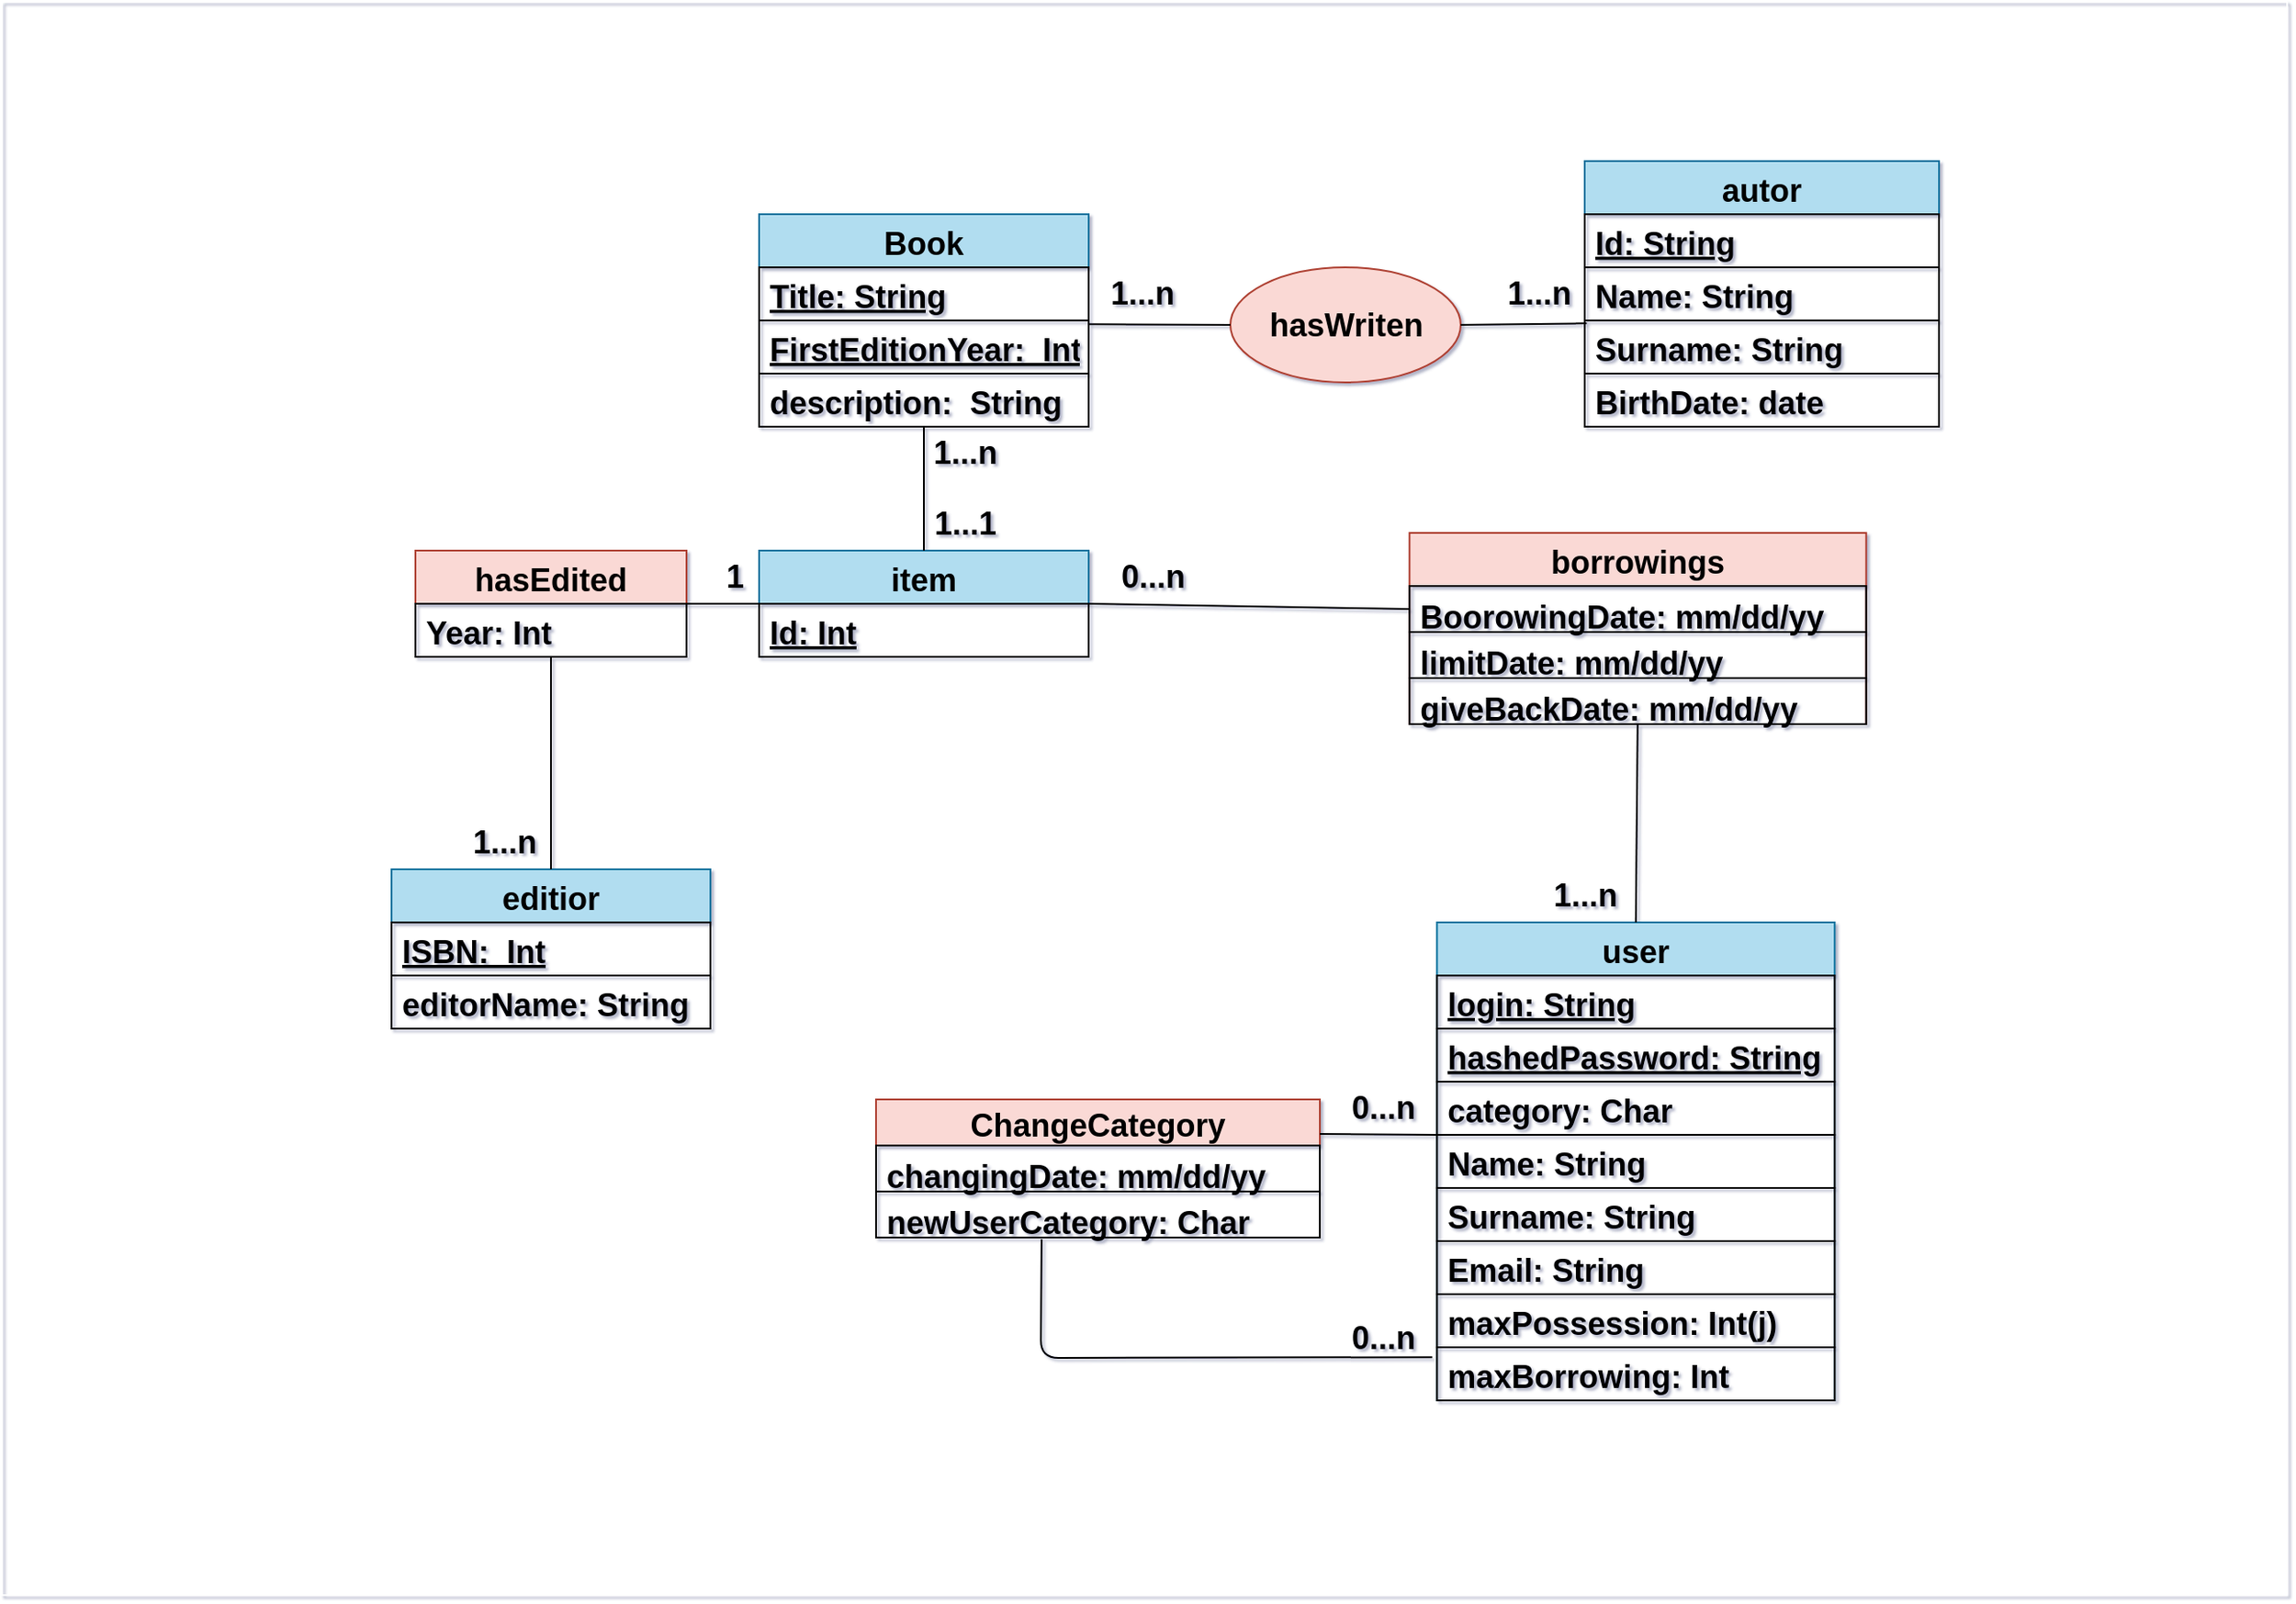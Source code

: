 <mxfile>
    <diagram id="lRAjFa31DLNiUJZDi6S-" name="Page-1">
        <mxGraphModel dx="2951" dy="1133" grid="1" gridSize="10" guides="1" tooltips="1" connect="1" arrows="1" fold="1" page="1" pageScale="1" pageWidth="827" pageHeight="1169" background="#FFFFFF" math="0" shadow="1">
            <root>
                <mxCell id="0"/>
                <mxCell id="1" parent="0"/>
                <mxCell id="81" value="" style="swimlane;startSize=0;labelBackgroundColor=none;fontColor=#000000;strokeColor=#FFFFFF;fontSize=18;" parent="1" vertex="1">
                    <mxGeometry x="-600" y="290" width="1290" height="900" as="geometry"/>
                </mxCell>
                <mxCell id="87" value="hasWriten" style="ellipse;whiteSpace=wrap;html=1;align=center;newEdgeStyle={&quot;edgeStyle&quot;:&quot;entityRelationEdgeStyle&quot;,&quot;startArrow&quot;:&quot;none&quot;,&quot;endArrow&quot;:&quot;none&quot;,&quot;segment&quot;:10,&quot;curved&quot;:1};treeFolding=1;treeMoving=1;strokeColor=#ae4132;labelBackgroundColor=none;fillColor=#fad9d5;fontStyle=1;fontColor=#000000;fontSize=18;" parent="81" vertex="1">
                    <mxGeometry x="693.5" y="150" width="130" height="65" as="geometry"/>
                </mxCell>
                <mxCell id="19" value="autor" style="swimlane;fontStyle=1;childLayout=stackLayout;horizontal=1;startSize=30;horizontalStack=0;resizeParent=1;resizeParentMax=0;resizeLast=0;collapsible=1;marginBottom=0;strokeColor=#10739e;labelBackgroundColor=none;fillColor=#b1ddf0;fontColor=#000000;fontSize=18;" parent="81" vertex="1">
                    <mxGeometry x="893.5" y="90" width="200" height="150" as="geometry"/>
                </mxCell>
                <mxCell id="155" value="Id: String" style="text;align=left;verticalAlign=middle;spacingLeft=4;spacingRight=4;overflow=hidden;points=[[0,0.5],[1,0.5]];portConstraint=eastwest;rotatable=0;strokeColor=#000000;fontColor=#000000;labelBackgroundColor=none;fontStyle=5;fontSize=18;" parent="19" vertex="1">
                    <mxGeometry y="30" width="200" height="30" as="geometry"/>
                </mxCell>
                <mxCell id="20" value="Name: String" style="text;align=left;verticalAlign=middle;spacingLeft=4;spacingRight=4;overflow=hidden;points=[[0,0.5],[1,0.5]];portConstraint=eastwest;rotatable=0;strokeColor=#000000;fontColor=#000000;labelBackgroundColor=none;fontStyle=1;fontSize=18;" parent="19" vertex="1">
                    <mxGeometry y="60" width="200" height="30" as="geometry"/>
                </mxCell>
                <mxCell id="21" value="Surname: String" style="text;align=left;verticalAlign=middle;spacingLeft=4;spacingRight=4;overflow=hidden;points=[[0,0.5],[1,0.5]];portConstraint=eastwest;rotatable=0;strokeColor=#000000;fontColor=#000000;labelBackgroundColor=none;fontStyle=1;fontSize=18;" parent="19" vertex="1">
                    <mxGeometry y="90" width="200" height="30" as="geometry"/>
                </mxCell>
                <mxCell id="22" value="BirthDate: date" style="text;align=left;verticalAlign=middle;spacingLeft=4;spacingRight=4;overflow=hidden;points=[[0,0.5],[1,0.5]];portConstraint=eastwest;rotatable=0;strokeColor=#000000;fontColor=#000000;labelBackgroundColor=none;fontStyle=1;fontSize=18;" parent="19" vertex="1">
                    <mxGeometry y="120" width="200" height="30" as="geometry"/>
                </mxCell>
                <mxCell id="46" style="endArrow=none;html=1;exitX=0.006;exitY=1.056;exitDx=0;exitDy=0;entryX=1;entryY=0.5;entryDx=0;entryDy=0;exitPerimeter=0;strokeColor=#000000;fontColor=#000000;labelBackgroundColor=none;fontStyle=1;fontSize=18;" parent="81" source="20" target="87" edge="1">
                    <mxGeometry relative="1" as="geometry">
                        <mxPoint x="923.5" y="154.506" as="targetPoint"/>
                        <mxPoint x="1113.5" y="154.5" as="sourcePoint"/>
                    </mxGeometry>
                </mxCell>
                <mxCell id="7" value="Book" style="swimlane;fontStyle=1;childLayout=stackLayout;horizontal=1;startSize=30;horizontalStack=0;resizeParent=1;resizeParentMax=0;resizeLast=0;collapsible=1;marginBottom=0;strokeColor=#10739e;labelBackgroundColor=none;fillColor=#b1ddf0;fontColor=#000000;fontSize=18;" parent="81" vertex="1">
                    <mxGeometry x="427.5" y="120" width="186" height="120" as="geometry"/>
                </mxCell>
                <mxCell id="9" value="Title: String" style="text;align=left;verticalAlign=middle;spacingLeft=4;spacingRight=4;overflow=hidden;points=[[0,0.5],[1,0.5]];portConstraint=eastwest;rotatable=0;strokeColor=#000000;fontColor=#000000;labelBackgroundColor=none;fontStyle=5;fontSize=18;" parent="7" vertex="1">
                    <mxGeometry y="30" width="186" height="30" as="geometry"/>
                </mxCell>
                <mxCell id="27" value="FirstEditionYear:  Int" style="text;align=left;verticalAlign=middle;spacingLeft=4;spacingRight=4;overflow=hidden;points=[[0,0.5],[1,0.5]];portConstraint=eastwest;rotatable=0;strokeColor=#000000;fontColor=#000000;labelBackgroundColor=none;fontStyle=5;fontSize=18;" parent="7" vertex="1">
                    <mxGeometry y="60" width="186" height="30" as="geometry"/>
                </mxCell>
                <mxCell id="74" value="description:  String" style="text;align=left;verticalAlign=middle;spacingLeft=4;spacingRight=4;overflow=hidden;points=[[0,0.5],[1,0.5]];portConstraint=eastwest;rotatable=0;strokeColor=#000000;fontColor=#000000;labelBackgroundColor=none;fontStyle=1;fontSize=18;" parent="7" vertex="1">
                    <mxGeometry y="90" width="186" height="30" as="geometry"/>
                </mxCell>
                <mxCell id="45" style="endArrow=none;html=1;exitX=0;exitY=0.5;exitDx=0;exitDy=0;entryX=1;entryY=1.072;entryDx=0;entryDy=0;strokeColor=#000000;fontColor=#000000;labelBackgroundColor=none;fontStyle=1;entryPerimeter=0;fontSize=18;" parent="81" source="87" target="9" edge="1">
                    <mxGeometry relative="1" as="geometry">
                        <mxPoint x="653.5" y="177.5" as="targetPoint"/>
                        <mxPoint x="773.5" y="152.5" as="sourcePoint"/>
                    </mxGeometry>
                </mxCell>
                <mxCell id="51" style="endArrow=none;html=1;exitX=0;exitY=0.5;exitDx=0;exitDy=0;entryX=1;entryY=0.5;entryDx=0;entryDy=0;strokeColor=#000000;fontColor=#000000;labelBackgroundColor=none;fontStyle=1;fontSize=18;" parent="81" target="158" edge="1">
                    <mxGeometry relative="1" as="geometry">
                        <mxPoint x="433.5" y="155" as="targetPoint"/>
                        <mxPoint x="557.5" y="340" as="sourcePoint"/>
                    </mxGeometry>
                </mxCell>
                <mxCell id="73" value="1...1" style="text;html=1;align=center;verticalAlign=middle;whiteSpace=wrap;rounded=0;strokeColor=none;fontColor=#000000;labelBackgroundColor=none;fontStyle=1;fontSize=18;" parent="81" vertex="1">
                    <mxGeometry x="513.5" y="280" width="60" height="30" as="geometry"/>
                </mxCell>
                <mxCell id="23" value="user" style="swimlane;fontStyle=1;childLayout=stackLayout;horizontal=1;startSize=30;horizontalStack=0;resizeParent=1;resizeParentMax=0;resizeLast=0;collapsible=1;marginBottom=0;strokeColor=#10739e;labelBackgroundColor=none;fillColor=#b1ddf0;fontColor=#000000;fontSize=18;" parent="81" vertex="1">
                    <mxGeometry x="810.12" y="520" width="224.5" height="270" as="geometry"/>
                </mxCell>
                <mxCell id="26" value="login: String" style="text;align=left;verticalAlign=middle;spacingLeft=4;spacingRight=4;overflow=hidden;points=[[0,0.5],[1,0.5]];portConstraint=eastwest;rotatable=0;strokeColor=#000000;fontColor=#000000;labelBackgroundColor=none;fontStyle=5;fontSize=18;" parent="23" vertex="1">
                    <mxGeometry y="30" width="224.5" height="30" as="geometry"/>
                </mxCell>
                <mxCell id="145" value="hashedPassword: String" style="text;align=left;verticalAlign=middle;spacingLeft=4;spacingRight=4;overflow=hidden;points=[[0,0.5],[1,0.5]];portConstraint=eastwest;rotatable=0;strokeColor=#000000;fontColor=#000000;labelBackgroundColor=none;fontStyle=5;fontSize=18;" parent="23" vertex="1">
                    <mxGeometry y="60" width="224.5" height="30" as="geometry"/>
                </mxCell>
                <mxCell id="54" value="category: Char" style="text;align=left;verticalAlign=middle;spacingLeft=4;spacingRight=4;overflow=hidden;points=[[0,0.5],[1,0.5]];portConstraint=eastwest;rotatable=0;strokeColor=#000000;fontColor=#000000;labelBackgroundColor=none;fontStyle=1;fontSize=18;" parent="23" vertex="1">
                    <mxGeometry y="90" width="224.5" height="30" as="geometry"/>
                </mxCell>
                <mxCell id="24" value="Name: String" style="text;align=left;verticalAlign=middle;spacingLeft=4;spacingRight=4;overflow=hidden;points=[[0,0.5],[1,0.5]];portConstraint=eastwest;rotatable=0;strokeColor=#000000;fontColor=#000000;labelBackgroundColor=none;fontStyle=1;fontSize=18;" parent="23" vertex="1">
                    <mxGeometry y="120" width="224.5" height="30" as="geometry"/>
                </mxCell>
                <mxCell id="25" value="Surname: String" style="text;align=left;verticalAlign=middle;spacingLeft=4;spacingRight=4;overflow=hidden;points=[[0,0.5],[1,0.5]];portConstraint=eastwest;rotatable=0;strokeColor=#000000;fontColor=#000000;labelBackgroundColor=none;fontStyle=1;fontSize=18;" parent="23" vertex="1">
                    <mxGeometry y="150" width="224.5" height="30" as="geometry"/>
                </mxCell>
                <mxCell id="29" value="Email: String" style="text;align=left;verticalAlign=middle;spacingLeft=4;spacingRight=4;overflow=hidden;points=[[0,0.5],[1,0.5]];portConstraint=eastwest;rotatable=0;strokeColor=#000000;fontColor=#000000;labelBackgroundColor=none;fontStyle=1;fontSize=18;" parent="23" vertex="1">
                    <mxGeometry y="180" width="224.5" height="30" as="geometry"/>
                </mxCell>
                <mxCell id="55" value="maxPossession: Int(j)" style="text;align=left;verticalAlign=middle;spacingLeft=4;spacingRight=4;overflow=hidden;points=[[0,0.5],[1,0.5]];portConstraint=eastwest;rotatable=0;strokeColor=#000000;fontColor=#000000;labelBackgroundColor=none;fontStyle=1;fontSize=18;" parent="23" vertex="1">
                    <mxGeometry y="210" width="224.5" height="30" as="geometry"/>
                </mxCell>
                <mxCell id="67" value="maxBorrowing: Int" style="text;align=left;verticalAlign=middle;spacingLeft=4;spacingRight=4;overflow=hidden;points=[[0,0.5],[1,0.5]];portConstraint=eastwest;rotatable=0;strokeColor=#000000;fontColor=#000000;labelBackgroundColor=none;fontStyle=1;fontSize=18;" parent="23" vertex="1">
                    <mxGeometry y="240" width="224.5" height="30" as="geometry"/>
                </mxCell>
                <mxCell id="99" value="ChangeCategory" style="swimlane;fontStyle=1;childLayout=stackLayout;horizontal=1;startSize=26;horizontalStack=0;resizeParent=1;resizeParentMax=0;resizeLast=0;collapsible=1;marginBottom=0;strokeColor=#ae4132;labelBackgroundColor=none;fillColor=#fad9d5;fontColor=#000000;fontSize=18;" parent="81" vertex="1">
                    <mxGeometry x="493.5" y="620" width="250.5" height="78" as="geometry"/>
                </mxCell>
                <mxCell id="100" value="changingDate: mm/dd/yy" style="text;align=left;verticalAlign=top;spacingLeft=4;spacingRight=4;overflow=hidden;rotatable=0;points=[[0,0.5],[1,0.5]];portConstraint=eastwest;strokeColor=#000000;fontColor=#000000;labelBackgroundColor=none;fontStyle=1;fontSize=18;" parent="99" vertex="1">
                    <mxGeometry y="26" width="250.5" height="26" as="geometry"/>
                </mxCell>
                <mxCell id="144" value="newUserCategory: Char" style="text;align=left;verticalAlign=top;spacingLeft=4;spacingRight=4;overflow=hidden;rotatable=0;points=[[0,0.5],[1,0.5]];portConstraint=eastwest;strokeColor=#000000;fontColor=#000000;labelBackgroundColor=none;fontStyle=1;fontSize=18;" parent="99" vertex="1">
                    <mxGeometry y="52" width="250.5" height="26" as="geometry"/>
                </mxCell>
                <mxCell id="103" value="" style="endArrow=none;html=1;strokeColor=#000000;fontColor=#000000;fontSize=18;entryX=1;entryY=1;entryDx=0;entryDy=0;exitX=1;exitY=0.25;exitDx=0;exitDy=0;" parent="81" edge="1" target="164" source="99">
                    <mxGeometry width="50" height="50" relative="1" as="geometry">
                        <mxPoint x="303.25" y="690" as="sourcePoint"/>
                        <mxPoint x="413.25" y="690" as="targetPoint"/>
                    </mxGeometry>
                </mxCell>
                <mxCell id="104" value="0...n" style="text;html=1;align=center;verticalAlign=middle;whiteSpace=wrap;rounded=0;strokeColor=none;fontColor=#000000;labelBackgroundColor=none;fontStyle=1;fontSize=18;" parent="81" vertex="1">
                    <mxGeometry x="750.12" y="740" width="60" height="30" as="geometry"/>
                </mxCell>
                <mxCell id="35" value="borrowings" style="swimlane;fontStyle=1;childLayout=stackLayout;horizontal=1;startSize=30;horizontalStack=0;resizeParent=1;resizeParentMax=0;resizeLast=0;collapsible=1;marginBottom=0;strokeColor=#ae4132;labelBackgroundColor=none;fillColor=#fad9d5;fontColor=#000000;fontSize=18;" parent="81" vertex="1">
                    <mxGeometry x="794.62" y="300" width="257.75" height="108" as="geometry"/>
                </mxCell>
                <mxCell id="36" value="BoorowingDate: mm/dd/yy" style="text;align=left;verticalAlign=top;spacingLeft=4;spacingRight=4;overflow=hidden;rotatable=0;points=[[0,0.5],[1,0.5]];portConstraint=eastwest;strokeColor=#000000;fontColor=#000000;labelBackgroundColor=none;fontStyle=1;fontSize=18;" parent="35" vertex="1">
                    <mxGeometry y="30" width="257.75" height="26" as="geometry"/>
                </mxCell>
                <mxCell id="161" value="limitDate: mm/dd/yy" style="text;align=left;verticalAlign=top;spacingLeft=4;spacingRight=4;overflow=hidden;rotatable=0;points=[[0,0.5],[1,0.5]];portConstraint=eastwest;strokeColor=#000000;fontColor=#000000;labelBackgroundColor=none;fontStyle=1;fontSize=18;" parent="35" vertex="1">
                    <mxGeometry y="56" width="257.75" height="26" as="geometry"/>
                </mxCell>
                <mxCell id="162" value="giveBackDate: mm/dd/yy" style="text;align=left;verticalAlign=top;spacingLeft=4;spacingRight=4;overflow=hidden;rotatable=0;points=[[0,0.5],[1,0.5]];portConstraint=eastwest;strokeColor=#000000;fontColor=#000000;labelBackgroundColor=none;fontStyle=1;fontSize=18;" parent="35" vertex="1">
                    <mxGeometry y="82" width="257.75" height="26" as="geometry"/>
                </mxCell>
                <mxCell id="41" value="" style="endArrow=none;html=1;exitX=0.5;exitY=0;exitDx=0;exitDy=0;strokeColor=#000000;fontColor=#000000;labelBackgroundColor=none;fontStyle=1;fontSize=18;" parent="81" source="23" target="162" edge="1">
                    <mxGeometry width="50" height="50" relative="1" as="geometry">
                        <mxPoint x="723.25" y="563.5" as="sourcePoint"/>
                        <mxPoint x="520.5" y="540" as="targetPoint"/>
                    </mxGeometry>
                </mxCell>
                <mxCell id="76" value="1...n" style="text;html=1;align=center;verticalAlign=middle;whiteSpace=wrap;rounded=0;strokeColor=none;fontColor=#000000;labelBackgroundColor=none;fontStyle=1;fontSize=18;" parent="81" vertex="1">
                    <mxGeometry x="863.5" y="490" width="60" height="30" as="geometry"/>
                </mxCell>
                <mxCell id="11" value="editior" style="swimlane;fontStyle=1;childLayout=stackLayout;horizontal=1;startSize=30;horizontalStack=0;resizeParent=1;resizeParentMax=0;resizeLast=0;collapsible=1;marginBottom=0;strokeColor=#10739e;labelBackgroundColor=none;fillColor=#b1ddf0;fontColor=#000000;fontSize=18;" parent="81" vertex="1">
                    <mxGeometry x="220" y="490" width="180" height="90" as="geometry"/>
                </mxCell>
                <mxCell id="14" value="ISBN:  Int" style="text;align=left;verticalAlign=middle;spacingLeft=4;spacingRight=4;overflow=hidden;points=[[0,0.5],[1,0.5]];portConstraint=eastwest;rotatable=0;strokeColor=#000000;fontColor=#000000;labelBackgroundColor=none;fontStyle=5;fontSize=18;" parent="11" vertex="1">
                    <mxGeometry y="30" width="180" height="30" as="geometry"/>
                </mxCell>
                <mxCell id="12" value="editorName: String" style="text;align=left;verticalAlign=middle;spacingLeft=4;spacingRight=4;overflow=hidden;points=[[0,0.5],[1,0.5]];portConstraint=eastwest;rotatable=0;strokeColor=#000000;fontColor=#000000;labelBackgroundColor=none;fontStyle=1;fontSize=18;" parent="11" vertex="1">
                    <mxGeometry y="60" width="180" height="30" as="geometry"/>
                </mxCell>
                <mxCell id="50" style="endArrow=none;html=1;strokeColor=#000000;fontColor=#000000;labelBackgroundColor=none;fontStyle=1;entryX=0.5;entryY=0;entryDx=0;entryDy=0;fontSize=18;" parent="81" source="28" target="11" edge="1">
                    <mxGeometry relative="1" as="geometry">
                        <mxPoint x="33.5" y="155" as="targetPoint"/>
                        <mxPoint x="173.5" y="185" as="sourcePoint"/>
                    </mxGeometry>
                </mxCell>
                <mxCell id="69" value="1...n" style="text;html=1;align=center;verticalAlign=middle;whiteSpace=wrap;rounded=0;strokeColor=none;fontColor=#000000;labelBackgroundColor=none;fontStyle=1;fontSize=18;" parent="81" vertex="1">
                    <mxGeometry x="253.5" y="460" width="60" height="30" as="geometry"/>
                </mxCell>
                <mxCell id="70" value="1" style="text;html=1;align=center;verticalAlign=middle;whiteSpace=wrap;rounded=0;strokeColor=none;fontColor=#000000;labelBackgroundColor=none;fontStyle=1;fontSize=18;" parent="81" vertex="1">
                    <mxGeometry x="384" y="310" width="60" height="30" as="geometry"/>
                </mxCell>
                <mxCell id="71" value="1...n" style="text;html=1;align=center;verticalAlign=middle;whiteSpace=wrap;rounded=0;strokeColor=none;fontColor=#000000;labelBackgroundColor=none;fontStyle=1;fontSize=18;" parent="81" vertex="1">
                    <mxGeometry x="613.5" y="150" width="60" height="30" as="geometry"/>
                </mxCell>
                <mxCell id="72" value="1...n" style="text;html=1;align=center;verticalAlign=middle;whiteSpace=wrap;rounded=0;strokeColor=none;fontColor=#000000;labelBackgroundColor=none;fontStyle=1;fontSize=18;" parent="81" vertex="1">
                    <mxGeometry x="837.5" y="150" width="60" height="30" as="geometry"/>
                </mxCell>
                <mxCell id="146" value="item" style="swimlane;fontStyle=1;childLayout=stackLayout;horizontal=1;startSize=30;horizontalStack=0;resizeParent=1;resizeParentMax=0;resizeLast=0;collapsible=1;marginBottom=0;strokeColor=#10739e;labelBackgroundColor=none;fillColor=#b1ddf0;fontColor=#000000;fontSize=18;" parent="81" vertex="1">
                    <mxGeometry x="427.5" y="310" width="186" height="60" as="geometry"/>
                </mxCell>
                <mxCell id="147" value="Id: Int" style="text;align=left;verticalAlign=middle;spacingLeft=4;spacingRight=4;overflow=hidden;points=[[0,0.5],[1,0.5]];portConstraint=eastwest;rotatable=0;strokeColor=#000000;fontColor=#000000;labelBackgroundColor=none;fontStyle=5;fontSize=18;" parent="146" vertex="1">
                    <mxGeometry y="30" width="186" height="30" as="geometry"/>
                </mxCell>
                <mxCell id="151" value="" style="endArrow=none;html=1;exitX=0;exitY=0.5;exitDx=0;exitDy=0;strokeColor=#000000;fontColor=#000000;fontSize=18;entryX=1;entryY=0.5;entryDx=0;entryDy=0;" parent="81" source="36" target="146" edge="1">
                    <mxGeometry width="50" height="50" relative="1" as="geometry">
                        <mxPoint x="513.5" y="410" as="sourcePoint"/>
                        <mxPoint x="520.5" y="355" as="targetPoint"/>
                    </mxGeometry>
                </mxCell>
                <mxCell id="152" value="" style="endArrow=none;html=1;strokeColor=#000000;entryX=0.5;entryY=0;entryDx=0;entryDy=0;fontColor=#000000;fontSize=18;" parent="81" source="74" target="146" edge="1">
                    <mxGeometry width="50" height="50" relative="1" as="geometry">
                        <mxPoint x="513.5" y="410" as="sourcePoint"/>
                        <mxPoint x="563.5" y="360" as="targetPoint"/>
                    </mxGeometry>
                </mxCell>
                <mxCell id="153" value="1...n" style="text;html=1;align=center;verticalAlign=middle;whiteSpace=wrap;rounded=0;strokeColor=none;fontColor=#000000;labelBackgroundColor=none;fontStyle=1;fontSize=18;" parent="81" vertex="1">
                    <mxGeometry x="513.5" y="240" width="60" height="30" as="geometry"/>
                </mxCell>
                <mxCell id="154" value="0...n" style="text;html=1;align=center;verticalAlign=middle;whiteSpace=wrap;rounded=0;strokeColor=none;fontColor=#000000;labelBackgroundColor=none;fontStyle=1;fontSize=18;" parent="81" vertex="1">
                    <mxGeometry x="620" y="310" width="60" height="30" as="geometry"/>
                </mxCell>
                <mxCell id="158" value="hasEdited" style="swimlane;fontStyle=1;childLayout=stackLayout;horizontal=1;startSize=30;horizontalStack=0;resizeParent=1;resizeParentMax=0;resizeLast=0;collapsible=1;marginBottom=0;strokeColor=#ae4132;labelBackgroundColor=none;fillColor=#fad9d5;fontColor=#000000;fontSize=18;" parent="81" vertex="1">
                    <mxGeometry x="233.5" y="310" width="153" height="60" as="geometry"/>
                </mxCell>
                <mxCell id="28" value="Year: Int" style="text;align=left;verticalAlign=middle;spacingLeft=4;spacingRight=4;overflow=hidden;points=[[0,0.5],[1,0.5]];portConstraint=eastwest;rotatable=0;strokeColor=#000000;fontColor=#000000;labelBackgroundColor=none;fontStyle=1;fontSize=18;" parent="158" vertex="1">
                    <mxGeometry y="30" width="153" height="30" as="geometry"/>
                </mxCell>
                <mxCell id="164" value="0...n" style="text;html=1;align=center;verticalAlign=middle;whiteSpace=wrap;rounded=0;strokeColor=none;fontColor=#000000;labelBackgroundColor=none;fontStyle=1;fontSize=18;" vertex="1" parent="81">
                    <mxGeometry x="750.12" y="610" width="60" height="30" as="geometry"/>
                </mxCell>
                <mxCell id="168" value="" style="endArrow=none;html=1;fontSize=18;exitX=0.373;exitY=1.036;exitDx=0;exitDy=0;exitPerimeter=0;entryX=-0.012;entryY=0.187;entryDx=0;entryDy=0;entryPerimeter=0;strokeColor=#000000;" edge="1" parent="81" source="144" target="67">
                    <mxGeometry width="50" height="50" relative="1" as="geometry">
                        <mxPoint x="543.5" y="640" as="sourcePoint"/>
                        <mxPoint x="593.5" y="590" as="targetPoint"/>
                        <Array as="points">
                            <mxPoint x="586.5" y="766"/>
                        </Array>
                    </mxGeometry>
                </mxCell>
            </root>
        </mxGraphModel>
    </diagram>
</mxfile>